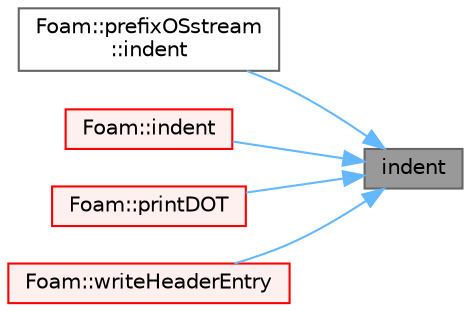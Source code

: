 digraph "indent"
{
 // LATEX_PDF_SIZE
  bgcolor="transparent";
  edge [fontname=Helvetica,fontsize=10,labelfontname=Helvetica,labelfontsize=10];
  node [fontname=Helvetica,fontsize=10,shape=box,height=0.2,width=0.4];
  rankdir="RL";
  Node1 [id="Node000001",label="indent",height=0.2,width=0.4,color="gray40", fillcolor="grey60", style="filled", fontcolor="black",tooltip=" "];
  Node1 -> Node2 [id="edge1_Node000001_Node000002",dir="back",color="steelblue1",style="solid",tooltip=" "];
  Node2 [id="Node000002",label="Foam::prefixOSstream\l::indent",height=0.2,width=0.4,color="grey40", fillcolor="white", style="filled",URL="$classFoam_1_1prefixOSstream.html#a189eba34a209327583f582f69ce4dfe4",tooltip=" "];
  Node1 -> Node3 [id="edge2_Node000001_Node000003",dir="back",color="steelblue1",style="solid",tooltip=" "];
  Node3 [id="Node000003",label="Foam::indent",height=0.2,width=0.4,color="red", fillcolor="#FFF0F0", style="filled",URL="$namespaceFoam.html#a7e15d05978b545ad4cbf3149a70b0dbf",tooltip=" "];
  Node1 -> Node11 [id="edge3_Node000001_Node000011",dir="back",color="steelblue1",style="solid",tooltip=" "];
  Node11 [id="Node000011",label="Foam::printDOT",height=0.2,width=0.4,color="red", fillcolor="#FFF0F0", style="filled",URL="$namespaceFoam.html#a6145272585fe61ca0bc33449b90aede3",tooltip=" "];
  Node1 -> Node562 [id="edge4_Node000001_Node000562",dir="back",color="steelblue1",style="solid",tooltip=" "];
  Node562 [id="Node000562",label="Foam::writeHeaderEntry",height=0.2,width=0.4,color="red", fillcolor="#FFF0F0", style="filled",URL="$namespaceFoam.html#aa3cf02a37f3e6fb53aabc319321667ca",tooltip=" "];
}
